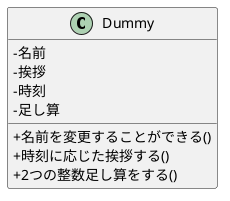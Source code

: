 @startuml
skinparam classAttributeIconSize 0
class Dummy {
 -名前
 -挨拶
 -時刻
 -足し算
 +名前を変更することができる()
 +時刻に応じた挨拶する()
 +2つの整数足し算をする()
}

@enduml
